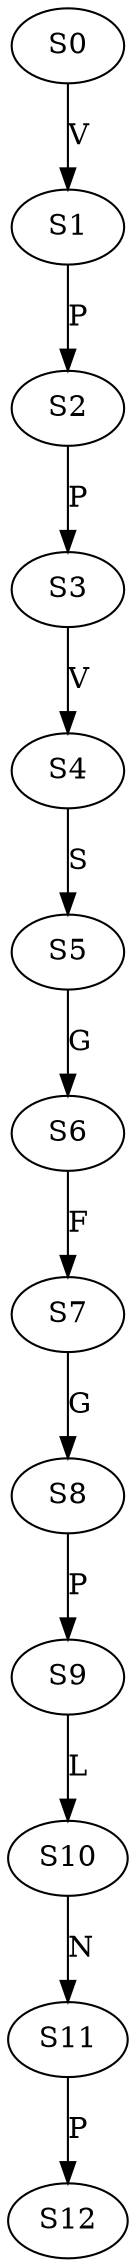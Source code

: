 strict digraph  {
	S0 -> S1 [ label = V ];
	S1 -> S2 [ label = P ];
	S2 -> S3 [ label = P ];
	S3 -> S4 [ label = V ];
	S4 -> S5 [ label = S ];
	S5 -> S6 [ label = G ];
	S6 -> S7 [ label = F ];
	S7 -> S8 [ label = G ];
	S8 -> S9 [ label = P ];
	S9 -> S10 [ label = L ];
	S10 -> S11 [ label = N ];
	S11 -> S12 [ label = P ];
}
